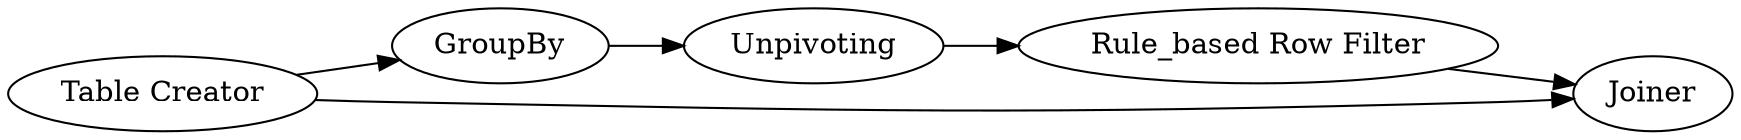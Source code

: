 digraph {
	1 [label="Table Creator"]
	2 [label=GroupBy]
	3 [label=Unpivoting]
	4 [label="Rule_based Row Filter"]
	5 [label=Joiner]
	1 -> 2
	1 -> 5
	2 -> 3
	3 -> 4
	4 -> 5
	rankdir=LR
}
